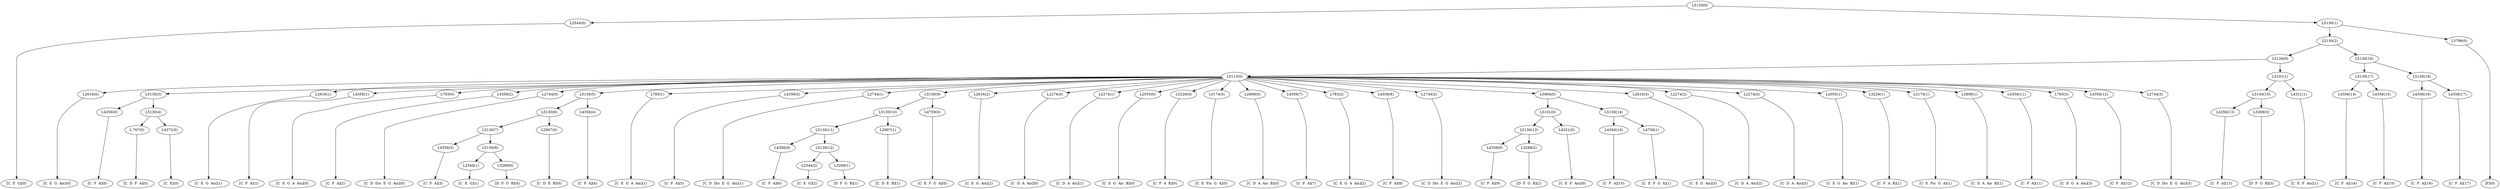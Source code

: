 digraph sample{
"L2544(0)"->"[C  E  G](0)"
"L2616(0)"->"[C  E  G  Ais](0)"
"L4356(0)"->"[C  F  A](0)"
"L-767(0)"->"[C  D  F  A](0)"
"L4372(0)"->"[C  E](0)"
"L5130(4)"->"L-767(0)"
"L5130(4)"->"L4372(0)"
"L5130(3)"->"L4356(0)"
"L5130(3)"->"L5130(4)"
"L2616(1)"->"[C  E  G  Ais](1)"
"L4356(1)"->"[C  F  A](1)"
"L783(0)"->"[C  E  G  A  Ais](0)"
"L4356(2)"->"[C  F  A](2)"
"L2744(0)"->"[C  D  Dis  E  G  Ais](0)"
"L4356(3)"->"[C  F  A](3)"
"L2544(1)"->"[C  E  G](1)"
"L3269(0)"->"[D  F  G  B](0)"
"L5130(8)"->"L2544(1)"
"L5130(8)"->"L3269(0)"
"L5130(7)"->"L4356(3)"
"L5130(7)"->"L5130(8)"
"L2907(0)"->"[C  D  E  B](0)"
"L5130(6)"->"L5130(7)"
"L5130(6)"->"L2907(0)"
"L4356(4)"->"[C  F  A](4)"
"L5130(5)"->"L5130(6)"
"L5130(5)"->"L4356(4)"
"L783(1)"->"[C  E  G  A  Ais](1)"
"L4356(5)"->"[C  F  A](5)"
"L2744(1)"->"[C  D  Dis  E  G  Ais](1)"
"L4356(6)"->"[C  F  A](6)"
"L2544(2)"->"[C  E  G](2)"
"L3269(1)"->"[D  F  G  B](1)"
"L5130(12)"->"L2544(2)"
"L5130(12)"->"L3269(1)"
"L5130(11)"->"L4356(6)"
"L5130(11)"->"L5130(12)"
"L2907(1)"->"[C  D  E  B](1)"
"L5130(10)"->"L5130(11)"
"L5130(10)"->"L2907(1)"
"L4759(0)"->"[C  E  F  G  A](0)"
"L5130(9)"->"L5130(10)"
"L5130(9)"->"L4759(0)"
"L2616(2)"->"[C  E  G  Ais](2)"
"L2274(0)"->"[C  D  A  Ais](0)"
"L2274(1)"->"[C  D  A  Ais](1)"
"L2055(0)"->"[C  E  G  Ais  B](0)"
"L3226(0)"->"[C  F  A  B](0)"
"L3174(0)"->"[C  E  Fis  G  A](0)"
"L2808(0)"->"[C  D  A  Ais  B](0)"
"L4356(7)"->"[C  F  A](7)"
"L783(2)"->"[C  E  G  A  Ais](2)"
"L4356(8)"->"[C  F  A](8)"
"L2744(2)"->"[C  D  Dis  E  G  Ais](2)"
"L4356(9)"->"[C  F  A](9)"
"L3269(2)"->"[D  F  G  B](2)"
"L5130(13)"->"L4356(9)"
"L5130(13)"->"L3269(2)"
"L4321(0)"->"[C  E  F  Ais](0)"
"L5101(0)"->"L5130(13)"
"L5101(0)"->"L4321(0)"
"L4356(10)"->"[C  F  A](10)"
"L4759(1)"->"[C  E  F  G  A](1)"
"L5130(14)"->"L4356(10)"
"L5130(14)"->"L4759(1)"
"L5064(0)"->"L5101(0)"
"L5064(0)"->"L5130(14)"
"L2616(3)"->"[C  E  G  Ais](3)"
"L2274(2)"->"[C  D  A  Ais](2)"
"L2274(3)"->"[C  D  A  Ais](3)"
"L2055(1)"->"[C  E  G  Ais  B](1)"
"L3226(1)"->"[C  F  A  B](1)"
"L3174(1)"->"[C  E  Fis  G  A](1)"
"L2808(1)"->"[C  D  A  Ais  B](1)"
"L4356(11)"->"[C  F  A](11)"
"L783(3)"->"[C  E  G  A  Ais](3)"
"L4356(12)"->"[C  F  A](12)"
"L2744(3)"->"[C  D  Dis  E  G  Ais](3)"
"L5113(0)"->"L2616(0)"
"L5113(0)"->"L5130(3)"
"L5113(0)"->"L2616(1)"
"L5113(0)"->"L4356(1)"
"L5113(0)"->"L783(0)"
"L5113(0)"->"L4356(2)"
"L5113(0)"->"L2744(0)"
"L5113(0)"->"L5130(5)"
"L5113(0)"->"L783(1)"
"L5113(0)"->"L4356(5)"
"L5113(0)"->"L2744(1)"
"L5113(0)"->"L5130(9)"
"L5113(0)"->"L2616(2)"
"L5113(0)"->"L2274(0)"
"L5113(0)"->"L2274(1)"
"L5113(0)"->"L2055(0)"
"L5113(0)"->"L3226(0)"
"L5113(0)"->"L3174(0)"
"L5113(0)"->"L2808(0)"
"L5113(0)"->"L4356(7)"
"L5113(0)"->"L783(2)"
"L5113(0)"->"L4356(8)"
"L5113(0)"->"L2744(2)"
"L5113(0)"->"L5064(0)"
"L5113(0)"->"L2616(3)"
"L5113(0)"->"L2274(2)"
"L5113(0)"->"L2274(3)"
"L5113(0)"->"L2055(1)"
"L5113(0)"->"L3226(1)"
"L5113(0)"->"L3174(1)"
"L5113(0)"->"L2808(1)"
"L5113(0)"->"L4356(11)"
"L5113(0)"->"L783(3)"
"L5113(0)"->"L4356(12)"
"L5113(0)"->"L2744(3)"
"L4356(13)"->"[C  F  A](13)"
"L3269(3)"->"[D  F  G  B](3)"
"L5130(15)"->"L4356(13)"
"L5130(15)"->"L3269(3)"
"L4321(1)"->"[C  E  F  Ais](1)"
"L5101(1)"->"L5130(15)"
"L5101(1)"->"L4321(1)"
"L5129(0)"->"L5113(0)"
"L5129(0)"->"L5101(1)"
"L4356(14)"->"[C  F  A](14)"
"L4356(15)"->"[C  F  A](15)"
"L5130(17)"->"L4356(14)"
"L5130(17)"->"L4356(15)"
"L4356(16)"->"[C  F  A](16)"
"L4356(17)"->"[C  F  A](17)"
"L5130(18)"->"L4356(16)"
"L5130(18)"->"L4356(17)"
"L5130(16)"->"L5130(17)"
"L5130(16)"->"L5130(18)"
"L5130(2)"->"L5129(0)"
"L5130(2)"->"L5130(16)"
"L3799(0)"->"[F](0)"
"L5130(1)"->"L5130(2)"
"L5130(1)"->"L3799(0)"
"L5130(0)"->"L2544(0)"
"L5130(0)"->"L5130(1)"
{rank = min; "L5130(0)"}
{rank = same; "L2544(0)"; "L5130(1)";}
{rank = same; "L5130(2)"; "L3799(0)";}
{rank = same; "L5129(0)"; "L5130(16)";}
{rank = same; "L5113(0)"; "L5101(1)"; "L5130(17)"; "L5130(18)";}
{rank = same; "L2616(0)"; "L5130(3)"; "L2616(1)"; "L4356(1)"; "L783(0)"; "L4356(2)"; "L2744(0)"; "L5130(5)"; "L783(1)"; "L4356(5)"; "L2744(1)"; "L5130(9)"; "L2616(2)"; "L2274(0)"; "L2274(1)"; "L2055(0)"; "L3226(0)"; "L3174(0)"; "L2808(0)"; "L4356(7)"; "L783(2)"; "L4356(8)"; "L2744(2)"; "L5064(0)"; "L2616(3)"; "L2274(2)"; "L2274(3)"; "L2055(1)"; "L3226(1)"; "L3174(1)"; "L2808(1)"; "L4356(11)"; "L783(3)"; "L4356(12)"; "L2744(3)"; "L5130(15)"; "L4321(1)"; "L4356(14)"; "L4356(15)"; "L4356(16)"; "L4356(17)";}
{rank = same; "L4356(0)"; "L5130(4)"; "L5130(6)"; "L4356(4)"; "L5130(10)"; "L4759(0)"; "L5101(0)"; "L5130(14)"; "L4356(13)"; "L3269(3)";}
{rank = same; "L-767(0)"; "L4372(0)"; "L5130(7)"; "L2907(0)"; "L5130(11)"; "L2907(1)"; "L5130(13)"; "L4321(0)"; "L4356(10)"; "L4759(1)";}
{rank = same; "L4356(3)"; "L5130(8)"; "L4356(6)"; "L5130(12)"; "L4356(9)"; "L3269(2)";}
{rank = same; "L2544(1)"; "L3269(0)"; "L2544(2)"; "L3269(1)";}
{rank = max; "[C  D  A  Ais  B](0)"; "[C  D  A  Ais  B](1)"; "[C  D  A  Ais](0)"; "[C  D  A  Ais](1)"; "[C  D  A  Ais](2)"; "[C  D  A  Ais](3)"; "[C  D  Dis  E  G  Ais](0)"; "[C  D  Dis  E  G  Ais](1)"; "[C  D  Dis  E  G  Ais](2)"; "[C  D  Dis  E  G  Ais](3)"; "[C  D  E  B](0)"; "[C  D  E  B](1)"; "[C  D  F  A](0)"; "[C  E  F  Ais](0)"; "[C  E  F  Ais](1)"; "[C  E  F  G  A](0)"; "[C  E  F  G  A](1)"; "[C  E  Fis  G  A](0)"; "[C  E  Fis  G  A](1)"; "[C  E  G  A  Ais](0)"; "[C  E  G  A  Ais](1)"; "[C  E  G  A  Ais](2)"; "[C  E  G  A  Ais](3)"; "[C  E  G  Ais  B](0)"; "[C  E  G  Ais  B](1)"; "[C  E  G  Ais](0)"; "[C  E  G  Ais](1)"; "[C  E  G  Ais](2)"; "[C  E  G  Ais](3)"; "[C  E  G](0)"; "[C  E  G](1)"; "[C  E  G](2)"; "[C  E](0)"; "[C  F  A  B](0)"; "[C  F  A  B](1)"; "[C  F  A](0)"; "[C  F  A](1)"; "[C  F  A](10)"; "[C  F  A](11)"; "[C  F  A](12)"; "[C  F  A](13)"; "[C  F  A](14)"; "[C  F  A](15)"; "[C  F  A](16)"; "[C  F  A](17)"; "[C  F  A](2)"; "[C  F  A](3)"; "[C  F  A](4)"; "[C  F  A](5)"; "[C  F  A](6)"; "[C  F  A](7)"; "[C  F  A](8)"; "[C  F  A](9)"; "[D  F  G  B](0)"; "[D  F  G  B](1)"; "[D  F  G  B](2)"; "[D  F  G  B](3)"; "[F](0)";}
}